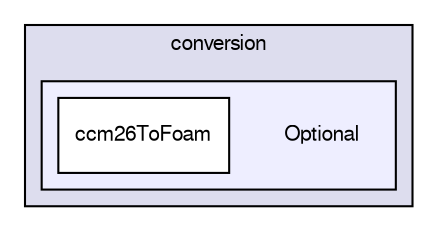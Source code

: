 digraph "applications/utilities/mesh/conversion/Optional" {
  bgcolor=transparent;
  compound=true
  node [ fontsize="10", fontname="FreeSans"];
  edge [ labelfontsize="10", labelfontname="FreeSans"];
  subgraph clusterdir_5148cfe1bce83bc5fdc09a52963260a1 {
    graph [ bgcolor="#ddddee", pencolor="black", label="conversion" fontname="FreeSans", fontsize="10", URL="dir_5148cfe1bce83bc5fdc09a52963260a1.html"]
  subgraph clusterdir_dcf56d1b49b3f44e2489d1924cfd161f {
    graph [ bgcolor="#eeeeff", pencolor="black", label="" URL="dir_dcf56d1b49b3f44e2489d1924cfd161f.html"];
    dir_dcf56d1b49b3f44e2489d1924cfd161f [shape=plaintext label="Optional"];
    dir_c5fe514fb5502ea56e83ab5eb360f7d9 [shape=box label="ccm26ToFoam" color="black" fillcolor="white" style="filled" URL="dir_c5fe514fb5502ea56e83ab5eb360f7d9.html"];
  }
  }
}
